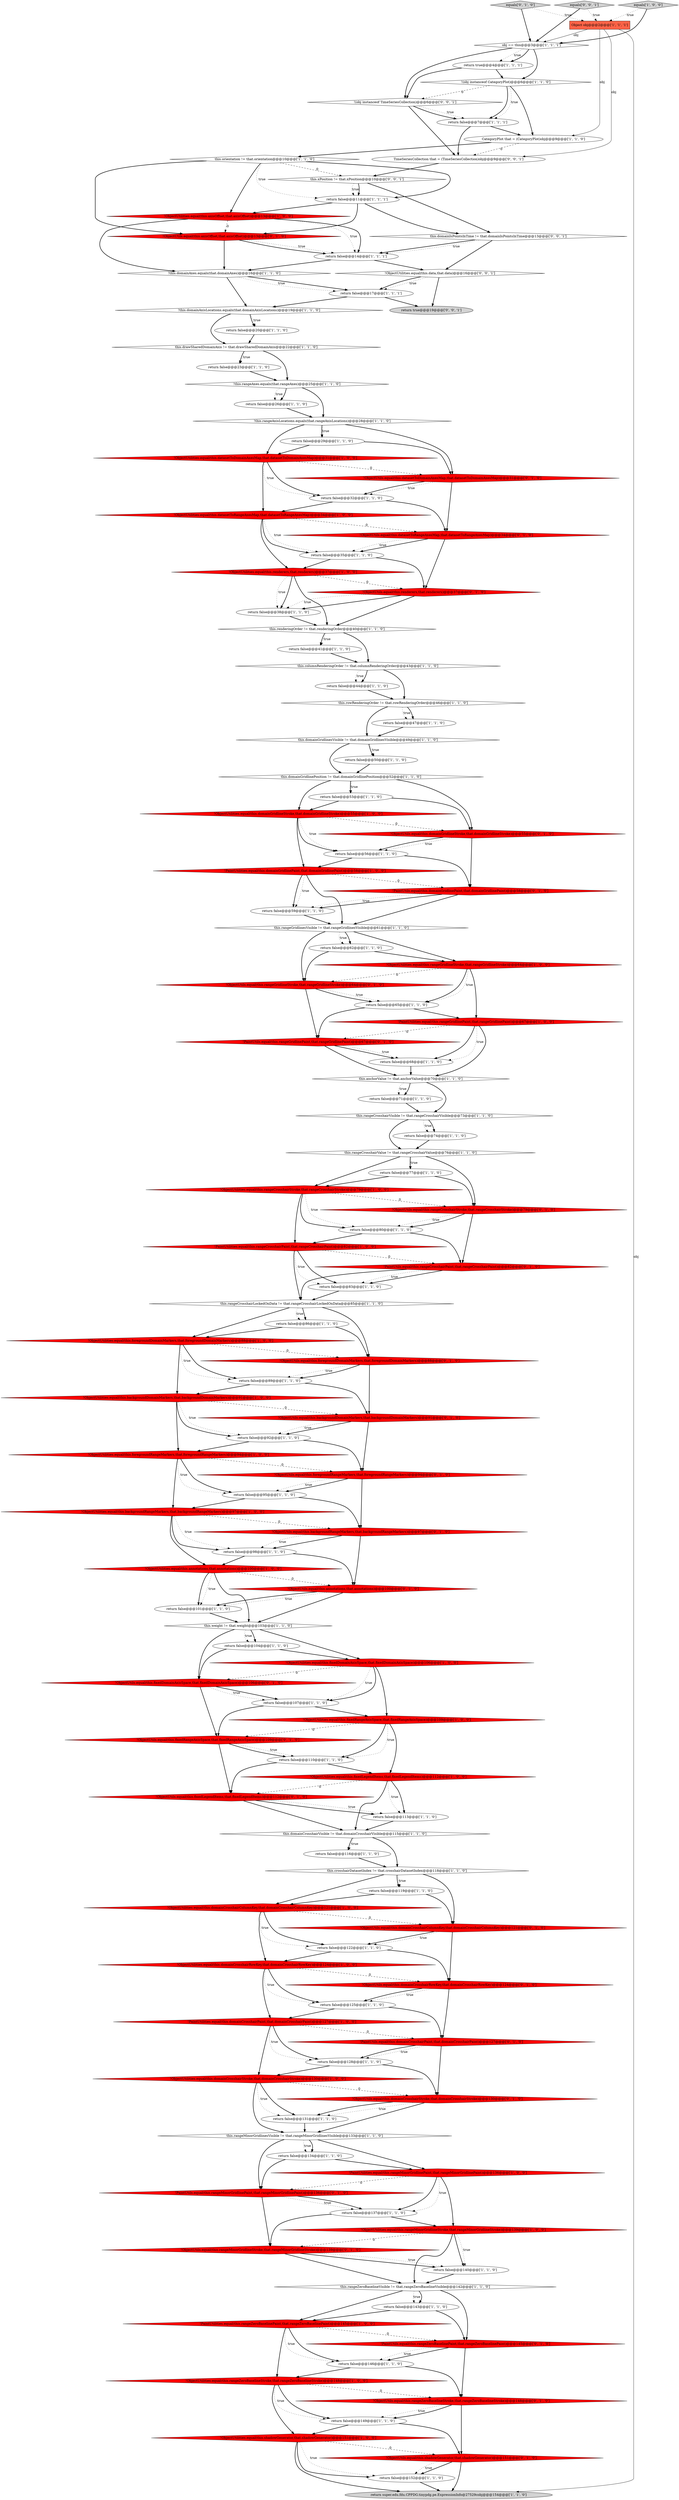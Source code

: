 digraph {
22 [style = filled, label = "!PaintUtilities.equal(this.domainGridlinePaint,that.domainGridlinePaint)@@@58@@@['1', '0', '0']", fillcolor = red, shape = diamond image = "AAA1AAABBB1BBB"];
96 [style = filled, label = "!ObjectUtilities.equal(this.datasetToDomainAxesMap,that.datasetToDomainAxesMap)@@@31@@@['1', '0', '0']", fillcolor = red, shape = diamond image = "AAA1AAABBB1BBB"];
32 [style = filled, label = "return false@@@110@@@['1', '1', '0']", fillcolor = white, shape = ellipse image = "AAA0AAABBB1BBB"];
7 [style = filled, label = "this.rowRenderingOrder != that.rowRenderingOrder@@@46@@@['1', '1', '0']", fillcolor = white, shape = diamond image = "AAA0AAABBB1BBB"];
90 [style = filled, label = "return false@@@74@@@['1', '1', '0']", fillcolor = white, shape = ellipse image = "AAA0AAABBB1BBB"];
113 [style = filled, label = "!ObjectUtils.equal(this.backgroundDomainMarkers,that.backgroundDomainMarkers)@@@91@@@['0', '1', '0']", fillcolor = red, shape = diamond image = "AAA1AAABBB2BBB"];
114 [style = filled, label = "!PaintUtils.equal(this.domainGridlinePaint,that.domainGridlinePaint)@@@58@@@['0', '1', '0']", fillcolor = red, shape = diamond image = "AAA1AAABBB2BBB"];
109 [style = filled, label = "!PaintUtils.equal(this.rangeCrosshairPaint,that.rangeCrosshairPaint)@@@82@@@['0', '1', '0']", fillcolor = red, shape = diamond image = "AAA1AAABBB2BBB"];
112 [style = filled, label = "!ObjectUtils.equal(this.rangeMinorGridlineStroke,that.rangeMinorGridlineStroke)@@@139@@@['0', '1', '0']", fillcolor = red, shape = diamond image = "AAA1AAABBB2BBB"];
125 [style = filled, label = "!ObjectUtils.equal(this.foregroundDomainMarkers,that.foregroundDomainMarkers)@@@88@@@['0', '1', '0']", fillcolor = red, shape = diamond image = "AAA1AAABBB2BBB"];
84 [style = filled, label = "!ObjectUtilities.equal(this.annotations,that.annotations)@@@100@@@['1', '0', '0']", fillcolor = red, shape = diamond image = "AAA1AAABBB1BBB"];
11 [style = filled, label = "!ObjectUtilities.equal(this.domainCrosshairRowKey,that.domainCrosshairRowKey)@@@124@@@['1', '0', '0']", fillcolor = red, shape = diamond image = "AAA1AAABBB1BBB"];
80 [style = filled, label = "return false@@@119@@@['1', '1', '0']", fillcolor = white, shape = ellipse image = "AAA0AAABBB1BBB"];
54 [style = filled, label = "!ObjectUtilities.equal(this.backgroundRangeMarkers,that.backgroundRangeMarkers)@@@97@@@['1', '0', '0']", fillcolor = red, shape = diamond image = "AAA1AAABBB1BBB"];
35 [style = filled, label = "!ObjectUtilities.equal(this.domainGridlineStroke,that.domainGridlineStroke)@@@55@@@['1', '0', '0']", fillcolor = red, shape = diamond image = "AAA1AAABBB1BBB"];
83 [style = filled, label = "return false@@@131@@@['1', '1', '0']", fillcolor = white, shape = ellipse image = "AAA0AAABBB1BBB"];
72 [style = filled, label = "!PaintUtilities.equal(this.rangeMinorGridlinePaint,that.rangeMinorGridlinePaint)@@@136@@@['1', '0', '0']", fillcolor = red, shape = diamond image = "AAA1AAABBB1BBB"];
42 [style = filled, label = "!PaintUtilities.equal(this.rangeZeroBaselinePaint,that.rangeZeroBaselinePaint)@@@145@@@['1', '0', '0']", fillcolor = red, shape = diamond image = "AAA1AAABBB1BBB"];
137 [style = filled, label = "return true@@@19@@@['0', '0', '1']", fillcolor = lightgray, shape = ellipse image = "AAA0AAABBB3BBB"];
64 [style = filled, label = "return false@@@62@@@['1', '1', '0']", fillcolor = white, shape = ellipse image = "AAA0AAABBB1BBB"];
56 [style = filled, label = "!this.rangeAxisLocations.equals(that.rangeAxisLocations)@@@28@@@['1', '1', '0']", fillcolor = white, shape = diamond image = "AAA0AAABBB1BBB"];
41 [style = filled, label = "return false@@@7@@@['1', '1', '1']", fillcolor = white, shape = ellipse image = "AAA0AAABBB1BBB"];
71 [style = filled, label = "return false@@@101@@@['1', '1', '0']", fillcolor = white, shape = ellipse image = "AAA0AAABBB1BBB"];
77 [style = filled, label = "!ObjectUtilities.equal(this.fixedRangeAxisSpace,that.fixedRangeAxisSpace)@@@109@@@['1', '0', '0']", fillcolor = red, shape = diamond image = "AAA1AAABBB1BBB"];
63 [style = filled, label = "!ObjectUtilities.equal(this.fixedLegendItems,that.fixedLegendItems)@@@112@@@['1', '0', '0']", fillcolor = red, shape = diamond image = "AAA1AAABBB1BBB"];
30 [style = filled, label = "this.domainCrosshairVisible != that.domainCrosshairVisible@@@115@@@['1', '1', '0']", fillcolor = white, shape = diamond image = "AAA0AAABBB1BBB"];
2 [style = filled, label = "return false@@@104@@@['1', '1', '0']", fillcolor = white, shape = ellipse image = "AAA0AAABBB1BBB"];
97 [style = filled, label = "return false@@@152@@@['1', '1', '0']", fillcolor = white, shape = ellipse image = "AAA0AAABBB1BBB"];
6 [style = filled, label = "this.rangeGridlinesVisible != that.rangeGridlinesVisible@@@61@@@['1', '1', '0']", fillcolor = white, shape = diamond image = "AAA0AAABBB1BBB"];
17 [style = filled, label = "!ObjectUtilities.equal(this.axisOffset,that.axisOffset)@@@13@@@['1', '0', '0']", fillcolor = red, shape = diamond image = "AAA1AAABBB1BBB"];
31 [style = filled, label = "this.orientation != that.orientation@@@10@@@['1', '1', '0']", fillcolor = white, shape = diamond image = "AAA0AAABBB1BBB"];
34 [style = filled, label = "!ObjectUtilities.equal(this.domainCrosshairStroke,that.domainCrosshairStroke)@@@130@@@['1', '0', '0']", fillcolor = red, shape = diamond image = "AAA1AAABBB1BBB"];
21 [style = filled, label = "this.crosshairDatasetIndex != that.crosshairDatasetIndex@@@118@@@['1', '1', '0']", fillcolor = white, shape = diamond image = "AAA0AAABBB1BBB"];
66 [style = filled, label = "!ObjectUtilities.equal(this.datasetToRangeAxesMap,that.datasetToRangeAxesMap)@@@34@@@['1', '0', '0']", fillcolor = red, shape = diamond image = "AAA1AAABBB1BBB"];
118 [style = filled, label = "!ObjectUtils.equal(this.rangeZeroBaselineStroke,that.rangeZeroBaselineStroke)@@@148@@@['0', '1', '0']", fillcolor = red, shape = diamond image = "AAA1AAABBB2BBB"];
68 [style = filled, label = "!ObjectUtilities.equal(this.domainCrosshairColumnKey,that.domainCrosshairColumnKey)@@@121@@@['1', '0', '0']", fillcolor = red, shape = diamond image = "AAA1AAABBB1BBB"];
92 [style = filled, label = "obj == this@@@3@@@['1', '1', '1']", fillcolor = white, shape = diamond image = "AAA0AAABBB1BBB"];
28 [style = filled, label = "return false@@@116@@@['1', '1', '0']", fillcolor = white, shape = ellipse image = "AAA0AAABBB1BBB"];
101 [style = filled, label = "this.rangeMinorGridlinesVisible != that.rangeMinorGridlinesVisible@@@133@@@['1', '1', '0']", fillcolor = white, shape = diamond image = "AAA0AAABBB1BBB"];
12 [style = filled, label = "return false@@@134@@@['1', '1', '0']", fillcolor = white, shape = ellipse image = "AAA0AAABBB1BBB"];
75 [style = filled, label = "return false@@@14@@@['1', '1', '1']", fillcolor = white, shape = ellipse image = "AAA0AAABBB1BBB"];
65 [style = filled, label = "return false@@@146@@@['1', '1', '0']", fillcolor = white, shape = ellipse image = "AAA0AAABBB1BBB"];
48 [style = filled, label = "!PaintUtilities.equal(this.rangeCrosshairPaint,that.rangeCrosshairPaint)@@@82@@@['1', '0', '0']", fillcolor = red, shape = diamond image = "AAA1AAABBB1BBB"];
9 [style = filled, label = "return false@@@44@@@['1', '1', '0']", fillcolor = white, shape = ellipse image = "AAA0AAABBB1BBB"];
121 [style = filled, label = "!ObjectUtils.equal(this.domainCrosshairRowKey,that.domainCrosshairRowKey)@@@124@@@['0', '1', '0']", fillcolor = red, shape = diamond image = "AAA1AAABBB2BBB"];
50 [style = filled, label = "this.weight != that.weight@@@103@@@['1', '1', '0']", fillcolor = white, shape = diamond image = "AAA0AAABBB1BBB"];
86 [style = filled, label = "!ObjectUtilities.equal(this.foregroundDomainMarkers,that.foregroundDomainMarkers)@@@88@@@['1', '0', '0']", fillcolor = red, shape = diamond image = "AAA1AAABBB1BBB"];
116 [style = filled, label = "!ObjectUtils.equal(this.domainCrosshairColumnKey,that.domainCrosshairColumnKey)@@@121@@@['0', '1', '0']", fillcolor = red, shape = diamond image = "AAA1AAABBB2BBB"];
124 [style = filled, label = "!ObjectUtils.equal(this.domainGridlineStroke,that.domainGridlineStroke)@@@55@@@['0', '1', '0']", fillcolor = red, shape = diamond image = "AAA1AAABBB2BBB"];
73 [style = filled, label = "this.columnRenderingOrder != that.columnRenderingOrder@@@43@@@['1', '1', '0']", fillcolor = white, shape = diamond image = "AAA0AAABBB1BBB"];
23 [style = filled, label = "!PaintUtilities.equal(this.rangeGridlinePaint,that.rangeGridlinePaint)@@@67@@@['1', '0', '0']", fillcolor = red, shape = diamond image = "AAA1AAABBB1BBB"];
43 [style = filled, label = "this.rangeZeroBaselineVisible != that.rangeZeroBaselineVisible@@@142@@@['1', '1', '0']", fillcolor = white, shape = diamond image = "AAA0AAABBB1BBB"];
14 [style = filled, label = "CategoryPlot that = (CategoryPlot)obj@@@9@@@['1', '1', '0']", fillcolor = white, shape = ellipse image = "AAA0AAABBB1BBB"];
76 [style = filled, label = "return false@@@29@@@['1', '1', '0']", fillcolor = white, shape = ellipse image = "AAA0AAABBB1BBB"];
45 [style = filled, label = "this.renderingOrder != that.renderingOrder@@@40@@@['1', '1', '0']", fillcolor = white, shape = diamond image = "AAA0AAABBB1BBB"];
18 [style = filled, label = "this.rangeCrosshairVisible != that.rangeCrosshairVisible@@@73@@@['1', '1', '0']", fillcolor = white, shape = diamond image = "AAA0AAABBB1BBB"];
52 [style = filled, label = "!ObjectUtilities.equal(this.foregroundRangeMarkers,that.foregroundRangeMarkers)@@@94@@@['1', '0', '0']", fillcolor = red, shape = diamond image = "AAA1AAABBB1BBB"];
70 [style = filled, label = "return false@@@20@@@['1', '1', '0']", fillcolor = white, shape = ellipse image = "AAA0AAABBB1BBB"];
103 [style = filled, label = "!ObjectUtilities.equal(this.renderers,that.renderers)@@@37@@@['1', '0', '0']", fillcolor = red, shape = diamond image = "AAA1AAABBB1BBB"];
49 [style = filled, label = "return false@@@92@@@['1', '1', '0']", fillcolor = white, shape = ellipse image = "AAA0AAABBB1BBB"];
94 [style = filled, label = "!this.rangeAxes.equals(that.rangeAxes)@@@25@@@['1', '1', '0']", fillcolor = white, shape = diamond image = "AAA0AAABBB1BBB"];
108 [style = filled, label = "!PaintUtils.equal(this.rangeZeroBaselinePaint,that.rangeZeroBaselinePaint)@@@145@@@['0', '1', '0']", fillcolor = red, shape = diamond image = "AAA1AAABBB2BBB"];
123 [style = filled, label = "!ObjectUtils.equal(this.backgroundRangeMarkers,that.backgroundRangeMarkers)@@@97@@@['0', '1', '0']", fillcolor = red, shape = diamond image = "AAA1AAABBB2BBB"];
117 [style = filled, label = "!ObjectUtils.equal(this.axisOffset,that.axisOffset)@@@13@@@['0', '1', '0']", fillcolor = red, shape = diamond image = "AAA1AAABBB2BBB"];
88 [style = filled, label = "return true@@@4@@@['1', '1', '1']", fillcolor = white, shape = ellipse image = "AAA0AAABBB1BBB"];
20 [style = filled, label = "!ObjectUtilities.equal(this.rangeCrosshairStroke,that.rangeCrosshairStroke)@@@79@@@['1', '0', '0']", fillcolor = red, shape = diamond image = "AAA1AAABBB1BBB"];
91 [style = filled, label = "!ObjectUtilities.equal(this.backgroundDomainMarkers,that.backgroundDomainMarkers)@@@91@@@['1', '0', '0']", fillcolor = red, shape = diamond image = "AAA1AAABBB1BBB"];
51 [style = filled, label = "return false@@@65@@@['1', '1', '0']", fillcolor = white, shape = ellipse image = "AAA0AAABBB1BBB"];
0 [style = filled, label = "return false@@@56@@@['1', '1', '0']", fillcolor = white, shape = ellipse image = "AAA0AAABBB1BBB"];
1 [style = filled, label = "return false@@@83@@@['1', '1', '0']", fillcolor = white, shape = ellipse image = "AAA0AAABBB1BBB"];
47 [style = filled, label = "return false@@@50@@@['1', '1', '0']", fillcolor = white, shape = ellipse image = "AAA0AAABBB1BBB"];
4 [style = filled, label = "return false@@@17@@@['1', '1', '1']", fillcolor = white, shape = ellipse image = "AAA0AAABBB1BBB"];
95 [style = filled, label = "this.domainGridlinePosition != that.domainGridlinePosition@@@52@@@['1', '1', '0']", fillcolor = white, shape = diamond image = "AAA0AAABBB1BBB"];
127 [style = filled, label = "!ObjectUtils.equal(this.rangeGridlineStroke,that.rangeGridlineStroke)@@@64@@@['0', '1', '0']", fillcolor = red, shape = diamond image = "AAA1AAABBB2BBB"];
89 [style = filled, label = "return super.edu.fdu.CPPDG.tinypdg.pe.ExpressionInfo@27529cobj@@@154@@@['1', '1', '0']", fillcolor = lightgray, shape = ellipse image = "AAA0AAABBB1BBB"];
24 [style = filled, label = "return false@@@26@@@['1', '1', '0']", fillcolor = white, shape = ellipse image = "AAA0AAABBB1BBB"];
13 [style = filled, label = "equals['1', '0', '0']", fillcolor = lightgray, shape = diamond image = "AAA0AAABBB1BBB"];
130 [style = filled, label = "!PaintUtils.equal(this.rangeMinorGridlinePaint,that.rangeMinorGridlinePaint)@@@136@@@['0', '1', '0']", fillcolor = red, shape = diamond image = "AAA1AAABBB2BBB"];
87 [style = filled, label = "!ObjectUtilities.equal(this.rangeZeroBaselineStroke,that.rangeZeroBaselineStroke)@@@148@@@['1', '0', '0']", fillcolor = red, shape = diamond image = "AAA1AAABBB1BBB"];
131 [style = filled, label = "!PaintUtils.equal(this.rangeGridlinePaint,that.rangeGridlinePaint)@@@67@@@['0', '1', '0']", fillcolor = red, shape = diamond image = "AAA1AAABBB2BBB"];
10 [style = filled, label = "!this.domainAxisLocations.equals(that.domainAxisLocations)@@@19@@@['1', '1', '0']", fillcolor = white, shape = diamond image = "AAA0AAABBB1BBB"];
44 [style = filled, label = "!ObjectUtilities.equal(this.shadowGenerator,that.shadowGenerator)@@@151@@@['1', '0', '0']", fillcolor = red, shape = diamond image = "AAA1AAABBB1BBB"];
82 [style = filled, label = "this.rangeCrosshairLockedOnData != that.rangeCrosshairLockedOnData@@@85@@@['1', '1', '0']", fillcolor = white, shape = diamond image = "AAA0AAABBB1BBB"];
119 [style = filled, label = "equals['0', '1', '0']", fillcolor = lightgray, shape = diamond image = "AAA0AAABBB2BBB"];
5 [style = filled, label = "return false@@@41@@@['1', '1', '0']", fillcolor = white, shape = ellipse image = "AAA0AAABBB1BBB"];
62 [style = filled, label = "return false@@@53@@@['1', '1', '0']", fillcolor = white, shape = ellipse image = "AAA0AAABBB1BBB"];
69 [style = filled, label = "return false@@@122@@@['1', '1', '0']", fillcolor = white, shape = ellipse image = "AAA0AAABBB1BBB"];
29 [style = filled, label = "return false@@@125@@@['1', '1', '0']", fillcolor = white, shape = ellipse image = "AAA0AAABBB1BBB"];
104 [style = filled, label = "!ObjectUtils.equal(this.datasetToDomainAxesMap,that.datasetToDomainAxesMap)@@@31@@@['0', '1', '0']", fillcolor = red, shape = diamond image = "AAA1AAABBB2BBB"];
59 [style = filled, label = "return false@@@35@@@['1', '1', '0']", fillcolor = white, shape = ellipse image = "AAA0AAABBB1BBB"];
81 [style = filled, label = "return false@@@38@@@['1', '1', '0']", fillcolor = white, shape = ellipse image = "AAA0AAABBB1BBB"];
46 [style = filled, label = "!(obj instanceof CategoryPlot)@@@6@@@['1', '1', '0']", fillcolor = white, shape = diamond image = "AAA0AAABBB1BBB"];
85 [style = filled, label = "return false@@@59@@@['1', '1', '0']", fillcolor = white, shape = ellipse image = "AAA0AAABBB1BBB"];
16 [style = filled, label = "return false@@@11@@@['1', '1', '1']", fillcolor = white, shape = ellipse image = "AAA0AAABBB1BBB"];
61 [style = filled, label = "!this.domainAxes.equals(that.domainAxes)@@@16@@@['1', '1', '0']", fillcolor = white, shape = diamond image = "AAA0AAABBB1BBB"];
93 [style = filled, label = "return false@@@128@@@['1', '1', '0']", fillcolor = white, shape = ellipse image = "AAA0AAABBB1BBB"];
120 [style = filled, label = "!ObjectUtils.equal(this.foregroundRangeMarkers,that.foregroundRangeMarkers)@@@94@@@['0', '1', '0']", fillcolor = red, shape = diamond image = "AAA1AAABBB2BBB"];
55 [style = filled, label = "return false@@@107@@@['1', '1', '0']", fillcolor = white, shape = ellipse image = "AAA0AAABBB1BBB"];
99 [style = filled, label = "return false@@@47@@@['1', '1', '0']", fillcolor = white, shape = ellipse image = "AAA0AAABBB1BBB"];
40 [style = filled, label = "!ObjectUtilities.equal(this.rangeGridlineStroke,that.rangeGridlineStroke)@@@64@@@['1', '0', '0']", fillcolor = red, shape = diamond image = "AAA1AAABBB1BBB"];
107 [style = filled, label = "!ObjectUtils.equal(this.shadowGenerator,that.shadowGenerator)@@@151@@@['0', '1', '0']", fillcolor = red, shape = diamond image = "AAA1AAABBB2BBB"];
110 [style = filled, label = "!ObjectUtils.equal(this.datasetToRangeAxesMap,that.datasetToRangeAxesMap)@@@34@@@['0', '1', '0']", fillcolor = red, shape = diamond image = "AAA1AAABBB2BBB"];
25 [style = filled, label = "return false@@@143@@@['1', '1', '0']", fillcolor = white, shape = ellipse image = "AAA0AAABBB1BBB"];
98 [style = filled, label = "this.drawSharedDomainAxis != that.drawSharedDomainAxis@@@22@@@['1', '1', '0']", fillcolor = white, shape = diamond image = "AAA0AAABBB1BBB"];
106 [style = filled, label = "!ObjectUtils.equal(this.domainCrosshairStroke,that.domainCrosshairStroke)@@@130@@@['0', '1', '0']", fillcolor = red, shape = diamond image = "AAA1AAABBB2BBB"];
129 [style = filled, label = "!PaintUtils.equal(this.domainCrosshairPaint,that.domainCrosshairPaint)@@@127@@@['0', '1', '0']", fillcolor = red, shape = diamond image = "AAA1AAABBB2BBB"];
111 [style = filled, label = "!ObjectUtils.equal(this.renderers,that.renderers)@@@37@@@['0', '1', '0']", fillcolor = red, shape = diamond image = "AAA1AAABBB2BBB"];
128 [style = filled, label = "!ObjectUtils.equal(this.annotations,that.annotations)@@@100@@@['0', '1', '0']", fillcolor = red, shape = diamond image = "AAA1AAABBB2BBB"];
138 [style = filled, label = "this.xPosition != that.xPosition@@@10@@@['0', '0', '1']", fillcolor = white, shape = diamond image = "AAA0AAABBB3BBB"];
57 [style = filled, label = "Object obj@@@2@@@['1', '1', '1']", fillcolor = tomato, shape = box image = "AAA0AAABBB1BBB"];
74 [style = filled, label = "return false@@@140@@@['1', '1', '0']", fillcolor = white, shape = ellipse image = "AAA0AAABBB1BBB"];
27 [style = filled, label = "return false@@@80@@@['1', '1', '0']", fillcolor = white, shape = ellipse image = "AAA0AAABBB1BBB"];
78 [style = filled, label = "return false@@@71@@@['1', '1', '0']", fillcolor = white, shape = ellipse image = "AAA0AAABBB1BBB"];
115 [style = filled, label = "!ObjectUtils.equal(this.fixedLegendItems,that.fixedLegendItems)@@@112@@@['0', '1', '0']", fillcolor = red, shape = diamond image = "AAA1AAABBB2BBB"];
105 [style = filled, label = "!ObjectUtils.equal(this.fixedDomainAxisSpace,that.fixedDomainAxisSpace)@@@106@@@['0', '1', '0']", fillcolor = red, shape = diamond image = "AAA1AAABBB2BBB"];
8 [style = filled, label = "this.anchorValue != that.anchorValue@@@70@@@['1', '1', '0']", fillcolor = white, shape = diamond image = "AAA0AAABBB1BBB"];
33 [style = filled, label = "return false@@@95@@@['1', '1', '0']", fillcolor = white, shape = ellipse image = "AAA0AAABBB1BBB"];
79 [style = filled, label = "!PaintUtilities.equal(this.domainCrosshairPaint,that.domainCrosshairPaint)@@@127@@@['1', '0', '0']", fillcolor = red, shape = diamond image = "AAA1AAABBB1BBB"];
122 [style = filled, label = "!ObjectUtils.equal(this.fixedRangeAxisSpace,that.fixedRangeAxisSpace)@@@109@@@['0', '1', '0']", fillcolor = red, shape = diamond image = "AAA1AAABBB2BBB"];
39 [style = filled, label = "return false@@@137@@@['1', '1', '0']", fillcolor = white, shape = ellipse image = "AAA0AAABBB1BBB"];
67 [style = filled, label = "this.domainGridlinesVisible != that.domainGridlinesVisible@@@49@@@['1', '1', '0']", fillcolor = white, shape = diamond image = "AAA0AAABBB1BBB"];
60 [style = filled, label = "!ObjectUtilities.equal(this.fixedDomainAxisSpace,that.fixedDomainAxisSpace)@@@106@@@['1', '0', '0']", fillcolor = red, shape = diamond image = "AAA1AAABBB1BBB"];
102 [style = filled, label = "return false@@@68@@@['1', '1', '0']", fillcolor = white, shape = ellipse image = "AAA0AAABBB1BBB"];
100 [style = filled, label = "this.rangeCrosshairValue != that.rangeCrosshairValue@@@76@@@['1', '1', '0']", fillcolor = white, shape = diamond image = "AAA0AAABBB1BBB"];
133 [style = filled, label = "!(obj instanceof TimeSeriesCollection)@@@6@@@['0', '0', '1']", fillcolor = white, shape = diamond image = "AAA0AAABBB3BBB"];
135 [style = filled, label = "equals['0', '0', '1']", fillcolor = lightgray, shape = diamond image = "AAA0AAABBB3BBB"];
58 [style = filled, label = "!ObjectUtilities.equal(this.rangeMinorGridlineStroke,that.rangeMinorGridlineStroke)@@@139@@@['1', '0', '0']", fillcolor = red, shape = diamond image = "AAA1AAABBB1BBB"];
38 [style = filled, label = "return false@@@89@@@['1', '1', '0']", fillcolor = white, shape = ellipse image = "AAA0AAABBB1BBB"];
136 [style = filled, label = "!ObjectUtilities.equal(this.data,that.data)@@@16@@@['0', '0', '1']", fillcolor = white, shape = diamond image = "AAA0AAABBB3BBB"];
36 [style = filled, label = "return false@@@98@@@['1', '1', '0']", fillcolor = white, shape = ellipse image = "AAA0AAABBB1BBB"];
134 [style = filled, label = "TimeSeriesCollection that = (TimeSeriesCollection)obj@@@9@@@['0', '0', '1']", fillcolor = white, shape = ellipse image = "AAA0AAABBB3BBB"];
19 [style = filled, label = "return false@@@23@@@['1', '1', '0']", fillcolor = white, shape = ellipse image = "AAA0AAABBB1BBB"];
53 [style = filled, label = "return false@@@32@@@['1', '1', '0']", fillcolor = white, shape = ellipse image = "AAA0AAABBB1BBB"];
132 [style = filled, label = "this.domainIsPointsInTime != that.domainIsPointsInTime@@@13@@@['0', '0', '1']", fillcolor = white, shape = diamond image = "AAA0AAABBB3BBB"];
3 [style = filled, label = "return false@@@86@@@['1', '1', '0']", fillcolor = white, shape = ellipse image = "AAA0AAABBB1BBB"];
26 [style = filled, label = "return false@@@113@@@['1', '1', '0']", fillcolor = white, shape = ellipse image = "AAA0AAABBB1BBB"];
126 [style = filled, label = "!ObjectUtils.equal(this.rangeCrosshairStroke,that.rangeCrosshairStroke)@@@79@@@['0', '1', '0']", fillcolor = red, shape = diamond image = "AAA1AAABBB2BBB"];
15 [style = filled, label = "return false@@@77@@@['1', '1', '0']", fillcolor = white, shape = ellipse image = "AAA0AAABBB1BBB"];
37 [style = filled, label = "return false@@@149@@@['1', '1', '0']", fillcolor = white, shape = ellipse image = "AAA0AAABBB1BBB"];
37->107 [style = bold, label=""];
87->44 [style = bold, label=""];
55->122 [style = bold, label=""];
61->10 [style = bold, label=""];
40->23 [style = bold, label=""];
45->5 [style = dotted, label="true"];
132->75 [style = bold, label=""];
53->110 [style = bold, label=""];
131->102 [style = bold, label=""];
15->20 [style = bold, label=""];
4->137 [style = bold, label=""];
106->83 [style = bold, label=""];
43->108 [style = bold, label=""];
72->130 [style = dashed, label="0"];
52->120 [style = dashed, label="0"];
67->95 [style = bold, label=""];
11->121 [style = dashed, label="0"];
14->134 [style = dashed, label="0"];
8->18 [style = bold, label=""];
40->51 [style = bold, label=""];
32->115 [style = bold, label=""];
88->133 [style = bold, label=""];
97->89 [style = bold, label=""];
3->125 [style = bold, label=""];
12->130 [style = bold, label=""];
29->79 [style = bold, label=""];
23->102 [style = dotted, label="true"];
68->116 [style = dashed, label="0"];
5->73 [style = bold, label=""];
44->107 [style = dashed, label="0"];
45->73 [style = bold, label=""];
113->49 [style = bold, label=""];
34->83 [style = dotted, label="true"];
114->85 [style = bold, label=""];
105->55 [style = bold, label=""];
103->81 [style = bold, label=""];
60->105 [style = dashed, label="0"];
44->89 [style = bold, label=""];
117->75 [style = dotted, label="true"];
119->92 [style = bold, label=""];
34->106 [style = dashed, label="0"];
21->80 [style = dotted, label="true"];
127->51 [style = dotted, label="true"];
130->112 [style = bold, label=""];
77->63 [style = bold, label=""];
73->7 [style = bold, label=""];
16->132 [style = bold, label=""];
3->86 [style = bold, label=""];
22->85 [style = bold, label=""];
76->104 [style = bold, label=""];
80->116 [style = bold, label=""];
64->127 [style = bold, label=""];
120->123 [style = bold, label=""];
8->78 [style = bold, label=""];
0->114 [style = bold, label=""];
95->35 [style = bold, label=""];
66->59 [style = dotted, label="true"];
12->72 [style = bold, label=""];
39->112 [style = bold, label=""];
130->39 [style = dotted, label="true"];
46->133 [style = dashed, label="0"];
35->0 [style = dotted, label="true"];
17->61 [style = bold, label=""];
131->102 [style = dotted, label="true"];
93->34 [style = bold, label=""];
96->66 [style = bold, label=""];
69->121 [style = bold, label=""];
138->16 [style = dotted, label="true"];
63->30 [style = bold, label=""];
92->46 [style = bold, label=""];
79->129 [style = dashed, label="0"];
13->57 [style = dotted, label="true"];
60->55 [style = dotted, label="true"];
107->97 [style = bold, label=""];
53->66 [style = bold, label=""];
7->99 [style = dotted, label="true"];
107->97 [style = dotted, label="true"];
10->70 [style = bold, label=""];
94->24 [style = bold, label=""];
66->59 [style = bold, label=""];
98->19 [style = dotted, label="true"];
40->51 [style = dotted, label="true"];
126->109 [style = bold, label=""];
43->42 [style = bold, label=""];
11->29 [style = bold, label=""];
68->69 [style = dotted, label="true"];
7->67 [style = bold, label=""];
104->53 [style = dotted, label="true"];
50->2 [style = bold, label=""];
73->9 [style = bold, label=""];
56->104 [style = bold, label=""];
62->124 [style = bold, label=""];
20->27 [style = bold, label=""];
100->126 [style = bold, label=""];
128->71 [style = dotted, label="true"];
28->21 [style = bold, label=""];
65->87 [style = bold, label=""];
66->110 [style = dashed, label="0"];
59->111 [style = bold, label=""];
121->29 [style = dotted, label="true"];
132->75 [style = dotted, label="true"];
100->15 [style = dotted, label="true"];
105->122 [style = bold, label=""];
84->128 [style = dashed, label="0"];
51->23 [style = bold, label=""];
75->61 [style = bold, label=""];
74->43 [style = bold, label=""];
46->41 [style = bold, label=""];
100->15 [style = bold, label=""];
20->126 [style = dashed, label="0"];
51->131 [style = bold, label=""];
56->76 [style = dotted, label="true"];
133->134 [style = bold, label=""];
131->8 [style = bold, label=""];
133->41 [style = dotted, label="true"];
30->28 [style = dotted, label="true"];
133->41 [style = bold, label=""];
114->85 [style = dotted, label="true"];
57->89 [style = solid, label="obj"];
111->45 [style = bold, label=""];
22->114 [style = dashed, label="0"];
122->115 [style = bold, label=""];
7->99 [style = bold, label=""];
96->104 [style = dashed, label="0"];
63->26 [style = bold, label=""];
103->45 [style = bold, label=""];
127->51 [style = bold, label=""];
42->65 [style = bold, label=""];
69->11 [style = bold, label=""];
136->4 [style = dotted, label="true"];
47->95 [style = bold, label=""];
40->127 [style = dashed, label="0"];
106->101 [style = bold, label=""];
108->65 [style = bold, label=""];
11->79 [style = bold, label=""];
138->132 [style = bold, label=""];
135->57 [style = dotted, label="true"];
30->21 [style = bold, label=""];
38->91 [style = bold, label=""];
35->124 [style = dashed, label="0"];
95->62 [style = dotted, label="true"];
104->53 [style = bold, label=""];
25->42 [style = bold, label=""];
86->125 [style = dashed, label="0"];
17->75 [style = dotted, label="true"];
61->4 [style = bold, label=""];
114->6 [style = bold, label=""];
105->55 [style = dotted, label="true"];
16->117 [style = bold, label=""];
36->128 [style = bold, label=""];
10->70 [style = dotted, label="true"];
52->33 [style = dotted, label="true"];
48->109 [style = dashed, label="0"];
73->9 [style = dotted, label="true"];
54->123 [style = dashed, label="0"];
91->49 [style = dotted, label="true"];
108->118 [style = bold, label=""];
66->103 [style = bold, label=""];
76->96 [style = bold, label=""];
136->4 [style = bold, label=""];
17->75 [style = bold, label=""];
31->16 [style = dotted, label="true"];
123->128 [style = bold, label=""];
17->117 [style = dashed, label="0"];
136->137 [style = bold, label=""];
18->90 [style = dotted, label="true"];
71->50 [style = bold, label=""];
94->56 [style = bold, label=""];
6->40 [style = bold, label=""];
8->78 [style = dotted, label="true"];
48->1 [style = dotted, label="true"];
27->48 [style = bold, label=""];
123->36 [style = dotted, label="true"];
104->110 [style = bold, label=""];
98->19 [style = bold, label=""];
109->82 [style = bold, label=""];
116->121 [style = bold, label=""];
68->69 [style = bold, label=""];
126->27 [style = dotted, label="true"];
112->43 [style = bold, label=""];
44->97 [style = bold, label=""];
20->27 [style = dotted, label="true"];
84->50 [style = bold, label=""];
109->1 [style = bold, label=""];
101->130 [style = bold, label=""];
111->81 [style = dotted, label="true"];
31->138 [style = dashed, label="0"];
29->129 [style = bold, label=""];
122->32 [style = dotted, label="true"];
72->39 [style = dotted, label="true"];
112->74 [style = dotted, label="true"];
107->89 [style = bold, label=""];
81->45 [style = bold, label=""];
10->98 [style = bold, label=""];
96->53 [style = bold, label=""];
125->38 [style = dotted, label="true"];
90->100 [style = bold, label=""];
126->27 [style = bold, label=""];
128->50 [style = bold, label=""];
48->1 [style = bold, label=""];
87->118 [style = dashed, label="0"];
122->32 [style = bold, label=""];
113->49 [style = dotted, label="true"];
41->134 [style = bold, label=""];
118->37 [style = dotted, label="true"];
110->59 [style = bold, label=""];
91->113 [style = dashed, label="0"];
42->87 [style = bold, label=""];
124->0 [style = dotted, label="true"];
72->39 [style = bold, label=""];
23->8 [style = bold, label=""];
36->84 [style = bold, label=""];
135->92 [style = bold, label=""];
18->90 [style = bold, label=""];
88->46 [style = bold, label=""];
54->84 [style = bold, label=""];
101->12 [style = bold, label=""];
35->0 [style = bold, label=""];
91->49 [style = bold, label=""];
85->6 [style = bold, label=""];
34->83 [style = bold, label=""];
75->136 [style = bold, label=""];
46->14 [style = bold, label=""];
44->97 [style = dotted, label="true"];
125->38 [style = bold, label=""];
52->54 [style = bold, label=""];
86->91 [style = bold, label=""];
49->120 [style = bold, label=""];
4->10 [style = bold, label=""];
82->86 [style = bold, label=""];
24->56 [style = bold, label=""];
103->111 [style = dashed, label="0"];
125->113 [style = bold, label=""];
52->33 [style = bold, label=""];
82->3 [style = dotted, label="true"];
55->77 [style = bold, label=""];
62->35 [style = bold, label=""];
121->129 [style = bold, label=""];
57->14 [style = solid, label="obj"];
59->103 [style = bold, label=""];
42->65 [style = dotted, label="true"];
108->65 [style = dotted, label="true"];
93->106 [style = bold, label=""];
50->60 [style = bold, label=""];
119->57 [style = dotted, label="true"];
54->36 [style = bold, label=""];
80->68 [style = bold, label=""];
109->1 [style = dotted, label="true"];
58->74 [style = bold, label=""];
84->71 [style = bold, label=""];
58->74 [style = dotted, label="true"];
83->101 [style = bold, label=""];
31->17 [style = bold, label=""];
42->108 [style = dashed, label="0"];
15->126 [style = bold, label=""];
61->4 [style = dotted, label="true"];
79->93 [style = dotted, label="true"];
101->12 [style = dotted, label="true"];
134->138 [style = bold, label=""];
79->34 [style = bold, label=""];
34->101 [style = bold, label=""];
118->107 [style = bold, label=""];
46->41 [style = dotted, label="true"];
124->0 [style = bold, label=""];
27->109 [style = bold, label=""];
110->111 [style = bold, label=""];
129->93 [style = bold, label=""];
87->37 [style = bold, label=""];
33->123 [style = bold, label=""];
57->92 [style = solid, label="obj"];
111->81 [style = bold, label=""];
43->25 [style = bold, label=""];
33->54 [style = bold, label=""];
6->127 [style = bold, label=""];
45->5 [style = bold, label=""];
18->100 [style = bold, label=""];
21->80 [style = bold, label=""];
116->69 [style = bold, label=""];
118->37 [style = bold, label=""];
13->92 [style = bold, label=""];
100->20 [style = bold, label=""];
129->106 [style = bold, label=""];
19->94 [style = bold, label=""];
63->115 [style = dashed, label="0"];
9->7 [style = bold, label=""];
32->63 [style = bold, label=""];
112->74 [style = bold, label=""];
50->2 [style = dotted, label="true"];
120->33 [style = dotted, label="true"];
30->28 [style = bold, label=""];
63->26 [style = dotted, label="true"];
6->64 [style = bold, label=""];
23->102 [style = bold, label=""];
98->94 [style = bold, label=""];
20->48 [style = bold, label=""];
123->36 [style = bold, label=""];
67->47 [style = bold, label=""];
23->131 [style = dashed, label="0"];
96->53 [style = dotted, label="true"];
39->58 [style = bold, label=""];
116->69 [style = dotted, label="true"];
68->11 [style = bold, label=""];
31->117 [style = bold, label=""];
54->36 [style = dotted, label="true"];
64->40 [style = bold, label=""];
77->122 [style = dashed, label="0"];
102->8 [style = bold, label=""];
138->16 [style = bold, label=""];
6->64 [style = dotted, label="true"];
120->33 [style = bold, label=""];
56->96 [style = bold, label=""];
129->93 [style = dotted, label="true"];
99->67 [style = bold, label=""];
132->136 [style = bold, label=""];
94->24 [style = dotted, label="true"];
16->17 [style = bold, label=""];
67->47 [style = dotted, label="true"];
92->88 [style = dotted, label="true"];
95->124 [style = bold, label=""];
113->120 [style = bold, label=""];
60->77 [style = bold, label=""];
60->55 [style = bold, label=""];
70->98 [style = bold, label=""];
92->133 [style = bold, label=""];
43->25 [style = dotted, label="true"];
77->32 [style = dotted, label="true"];
48->82 [style = bold, label=""];
21->68 [style = bold, label=""];
77->32 [style = bold, label=""];
117->61 [style = bold, label=""];
117->75 [style = bold, label=""];
101->72 [style = bold, label=""];
82->125 [style = bold, label=""];
115->26 [style = dotted, label="true"];
22->6 [style = bold, label=""];
103->81 [style = dotted, label="true"];
115->26 [style = bold, label=""];
86->38 [style = dotted, label="true"];
82->3 [style = bold, label=""];
58->43 [style = bold, label=""];
128->71 [style = bold, label=""];
58->112 [style = dashed, label="0"];
11->29 [style = dotted, label="true"];
95->62 [style = bold, label=""];
2->60 [style = bold, label=""];
115->30 [style = bold, label=""];
22->85 [style = dotted, label="true"];
86->38 [style = bold, label=""];
2->105 [style = bold, label=""];
57->134 [style = solid, label="obj"];
38->113 [style = bold, label=""];
14->31 [style = bold, label=""];
78->18 [style = bold, label=""];
37->44 [style = bold, label=""];
121->29 [style = bold, label=""];
91->52 [style = bold, label=""];
110->59 [style = dotted, label="true"];
41->14 [style = bold, label=""];
65->118 [style = bold, label=""];
31->16 [style = bold, label=""];
35->22 [style = bold, label=""];
1->82 [style = bold, label=""];
50->105 [style = bold, label=""];
92->88 [style = bold, label=""];
106->83 [style = dotted, label="true"];
130->39 [style = bold, label=""];
25->108 [style = bold, label=""];
84->71 [style = dotted, label="true"];
124->114 [style = bold, label=""];
26->30 [style = bold, label=""];
87->37 [style = dotted, label="true"];
49->52 [style = bold, label=""];
72->58 [style = bold, label=""];
0->22 [style = bold, label=""];
21->116 [style = bold, label=""];
56->76 [style = bold, label=""];
127->131 [style = bold, label=""];
79->93 [style = bold, label=""];
}
